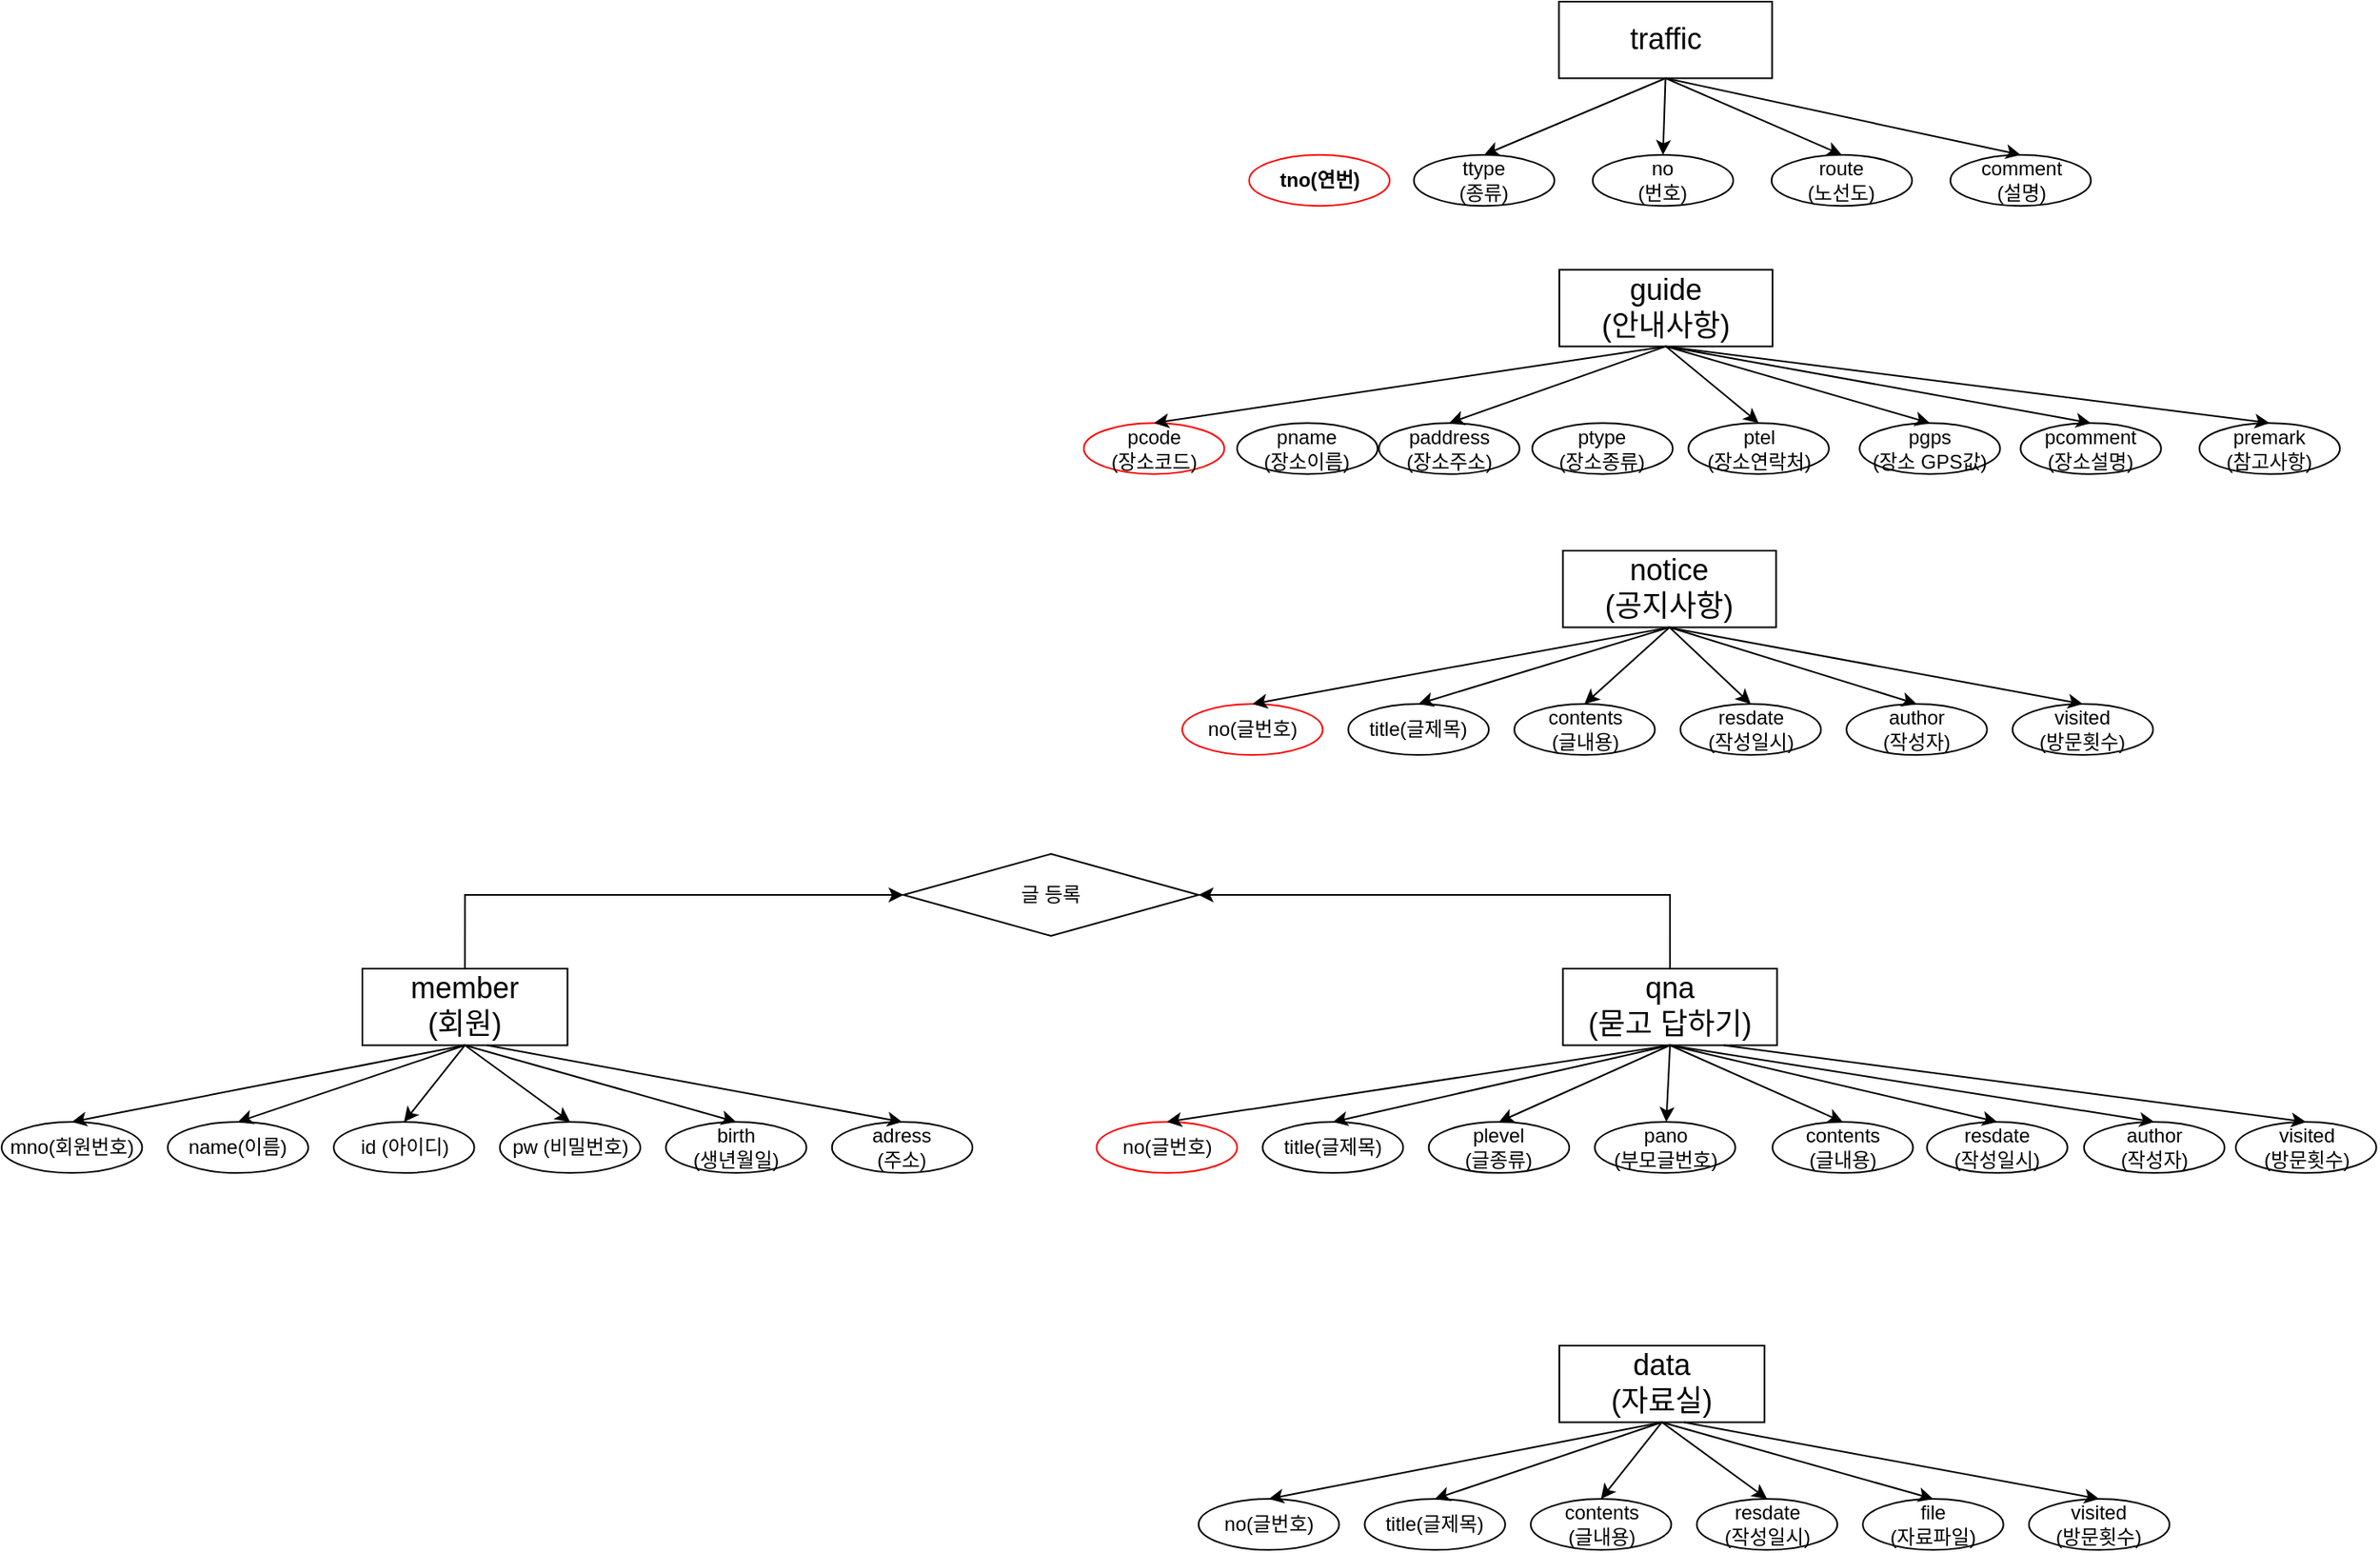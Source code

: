 <mxfile version="24.2.1" type="device">
  <diagram name="페이지-1" id="PMv8lx8V3qfni_dPulnV">
    <mxGraphModel dx="2383" dy="1440" grid="1" gridSize="10" guides="1" tooltips="1" connect="1" arrows="1" fold="1" page="1" pageScale="1" pageWidth="827" pageHeight="1169" math="0" shadow="0">
      <root>
        <mxCell id="0" />
        <mxCell id="1" parent="0" />
        <mxCell id="TnMOd77lt0L8lL9HjfpI-1" value="&lt;font style=&quot;font-size: 18px;&quot;&gt;traffic&lt;/font&gt;" style="rounded=0;whiteSpace=wrap;html=1;" parent="1" vertex="1">
          <mxGeometry x="309.76" y="80" width="130" height="46.74" as="geometry" />
        </mxCell>
        <mxCell id="TnMOd77lt0L8lL9HjfpI-2" value="ttype&lt;div&gt;(종류)&lt;/div&gt;" style="ellipse;whiteSpace=wrap;html=1;" parent="1" vertex="1">
          <mxGeometry x="221.29" y="173.488" width="85.698" height="31.163" as="geometry" />
        </mxCell>
        <mxCell id="TnMOd77lt0L8lL9HjfpI-3" value="no&lt;div&gt;(번호)&lt;/div&gt;" style="ellipse;whiteSpace=wrap;html=1;" parent="1" vertex="1">
          <mxGeometry x="330.36" y="173.488" width="85.698" height="31.163" as="geometry" />
        </mxCell>
        <mxCell id="TnMOd77lt0L8lL9HjfpI-4" value="route&lt;div&gt;(노선도)&lt;/div&gt;" style="ellipse;whiteSpace=wrap;html=1;" parent="1" vertex="1">
          <mxGeometry x="439.431" y="173.488" width="85.698" height="31.163" as="geometry" />
        </mxCell>
        <mxCell id="TnMOd77lt0L8lL9HjfpI-5" value="comment&lt;div&gt;(설명)&lt;/div&gt;" style="ellipse;whiteSpace=wrap;html=1;" parent="1" vertex="1">
          <mxGeometry x="548.501" y="173.488" width="85.698" height="31.163" as="geometry" />
        </mxCell>
        <mxCell id="TnMOd77lt0L8lL9HjfpI-6" value="" style="endArrow=classic;html=1;rounded=0;exitX=0.5;exitY=1;exitDx=0;exitDy=0;entryX=0.5;entryY=0;entryDx=0;entryDy=0;" parent="1" source="TnMOd77lt0L8lL9HjfpI-1" target="TnMOd77lt0L8lL9HjfpI-2" edge="1">
          <mxGeometry width="50" height="50" relative="1" as="geometry">
            <mxPoint x="358.018" y="313.721" as="sourcePoint" />
            <mxPoint x="396.972" y="274.767" as="targetPoint" />
          </mxGeometry>
        </mxCell>
        <mxCell id="TnMOd77lt0L8lL9HjfpI-7" value="" style="endArrow=classic;html=1;rounded=0;exitX=0.5;exitY=1;exitDx=0;exitDy=0;entryX=0.5;entryY=0;entryDx=0;entryDy=0;" parent="1" source="TnMOd77lt0L8lL9HjfpI-1" target="TnMOd77lt0L8lL9HjfpI-3" edge="1">
          <mxGeometry width="50" height="50" relative="1" as="geometry">
            <mxPoint x="384.506" y="134.535" as="sourcePoint" />
            <mxPoint x="221.68" y="181.279" as="targetPoint" />
          </mxGeometry>
        </mxCell>
        <mxCell id="TnMOd77lt0L8lL9HjfpI-8" value="" style="endArrow=classic;html=1;rounded=0;exitX=0.5;exitY=1;exitDx=0;exitDy=0;entryX=0.5;entryY=0;entryDx=0;entryDy=0;" parent="1" source="TnMOd77lt0L8lL9HjfpI-1" target="TnMOd77lt0L8lL9HjfpI-4" edge="1">
          <mxGeometry width="50" height="50" relative="1" as="geometry">
            <mxPoint x="384.506" y="134.535" as="sourcePoint" />
            <mxPoint x="330.75" y="181.279" as="targetPoint" />
          </mxGeometry>
        </mxCell>
        <mxCell id="TnMOd77lt0L8lL9HjfpI-9" value="" style="endArrow=classic;html=1;rounded=0;exitX=0.5;exitY=1;exitDx=0;exitDy=0;entryX=0.5;entryY=0;entryDx=0;entryDy=0;" parent="1" source="TnMOd77lt0L8lL9HjfpI-1" target="TnMOd77lt0L8lL9HjfpI-5" edge="1">
          <mxGeometry width="50" height="50" relative="1" as="geometry">
            <mxPoint x="384.506" y="134.535" as="sourcePoint" />
            <mxPoint x="439.821" y="181.279" as="targetPoint" />
          </mxGeometry>
        </mxCell>
        <mxCell id="TnMOd77lt0L8lL9HjfpI-10" value="&lt;span style=&quot;font-size: 18px;&quot;&gt;guide&lt;/span&gt;&lt;div&gt;&lt;span style=&quot;font-size: 18px;&quot;&gt;(안내사항)&lt;/span&gt;&lt;/div&gt;" style="rounded=0;whiteSpace=wrap;html=1;" parent="1" vertex="1">
          <mxGeometry x="310" y="243.6" width="130" height="46.74" as="geometry" />
        </mxCell>
        <mxCell id="TnMOd77lt0L8lL9HjfpI-11" value="pcode&lt;div&gt;(장소코드)&lt;/div&gt;" style="ellipse;whiteSpace=wrap;html=1;strokeColor=#FF0000;" parent="1" vertex="1">
          <mxGeometry x="20" y="337.093" width="85.698" height="31.163" as="geometry" />
        </mxCell>
        <mxCell id="TnMOd77lt0L8lL9HjfpI-12" value="paddress&lt;div&gt;(장소주소)&lt;/div&gt;" style="ellipse;whiteSpace=wrap;html=1;" parent="1" vertex="1">
          <mxGeometry x="200.0" y="337.093" width="85.698" height="31.163" as="geometry" />
        </mxCell>
        <mxCell id="TnMOd77lt0L8lL9HjfpI-13" value="ptel&lt;div&gt;(장소연락처)&lt;/div&gt;" style="ellipse;whiteSpace=wrap;html=1;" parent="1" vertex="1">
          <mxGeometry x="388.72" y="337.093" width="85.698" height="31.163" as="geometry" />
        </mxCell>
        <mxCell id="TnMOd77lt0L8lL9HjfpI-14" value="pgps&lt;div&gt;(장소 GPS값)&lt;/div&gt;" style="ellipse;whiteSpace=wrap;html=1;" parent="1" vertex="1">
          <mxGeometry x="493.116" y="337.093" width="85.698" height="31.163" as="geometry" />
        </mxCell>
        <mxCell id="TnMOd77lt0L8lL9HjfpI-15" value="" style="endArrow=classic;html=1;rounded=0;exitX=0.5;exitY=1;exitDx=0;exitDy=0;entryX=0.5;entryY=0;entryDx=0;entryDy=0;" parent="1" source="TnMOd77lt0L8lL9HjfpI-10" target="TnMOd77lt0L8lL9HjfpI-11" edge="1">
          <mxGeometry width="50" height="50" relative="1" as="geometry">
            <mxPoint x="308.258" y="477.326" as="sourcePoint" />
            <mxPoint x="347.212" y="438.372" as="targetPoint" />
          </mxGeometry>
        </mxCell>
        <mxCell id="TnMOd77lt0L8lL9HjfpI-16" value="" style="endArrow=classic;html=1;rounded=0;exitX=0.5;exitY=1;exitDx=0;exitDy=0;entryX=0.5;entryY=0;entryDx=0;entryDy=0;" parent="1" source="TnMOd77lt0L8lL9HjfpI-10" target="TnMOd77lt0L8lL9HjfpI-12" edge="1">
          <mxGeometry width="50" height="50" relative="1" as="geometry">
            <mxPoint x="334.746" y="298.14" as="sourcePoint" />
            <mxPoint x="171.92" y="344.884" as="targetPoint" />
          </mxGeometry>
        </mxCell>
        <mxCell id="TnMOd77lt0L8lL9HjfpI-17" value="" style="endArrow=classic;html=1;rounded=0;exitX=0.5;exitY=1;exitDx=0;exitDy=0;entryX=0.5;entryY=0;entryDx=0;entryDy=0;" parent="1" source="TnMOd77lt0L8lL9HjfpI-10" target="TnMOd77lt0L8lL9HjfpI-13" edge="1">
          <mxGeometry width="50" height="50" relative="1" as="geometry">
            <mxPoint x="334.746" y="298.14" as="sourcePoint" />
            <mxPoint x="280.99" y="344.884" as="targetPoint" />
          </mxGeometry>
        </mxCell>
        <mxCell id="TnMOd77lt0L8lL9HjfpI-18" value="" style="endArrow=classic;html=1;rounded=0;exitX=0.5;exitY=1;exitDx=0;exitDy=0;entryX=0.5;entryY=0;entryDx=0;entryDy=0;" parent="1" source="TnMOd77lt0L8lL9HjfpI-10" target="TnMOd77lt0L8lL9HjfpI-14" edge="1">
          <mxGeometry width="50" height="50" relative="1" as="geometry">
            <mxPoint x="334.746" y="298.14" as="sourcePoint" />
            <mxPoint x="390.061" y="344.884" as="targetPoint" />
          </mxGeometry>
        </mxCell>
        <mxCell id="TnMOd77lt0L8lL9HjfpI-19" value="pcomment&lt;div&gt;(장소설명)&lt;/div&gt;" style="ellipse;whiteSpace=wrap;html=1;" parent="1" vertex="1">
          <mxGeometry x="591.279" y="337.093" width="85.698" height="31.163" as="geometry" />
        </mxCell>
        <mxCell id="TnMOd77lt0L8lL9HjfpI-20" value="premark&lt;div&gt;(참고사항)&lt;/div&gt;" style="ellipse;whiteSpace=wrap;html=1;" parent="1" vertex="1">
          <mxGeometry x="700.35" y="337.093" width="85.698" height="31.163" as="geometry" />
        </mxCell>
        <mxCell id="TnMOd77lt0L8lL9HjfpI-21" value="" style="endArrow=classic;html=1;rounded=0;exitX=0.5;exitY=1;exitDx=0;exitDy=0;entryX=0.5;entryY=0;entryDx=0;entryDy=0;" parent="1" source="TnMOd77lt0L8lL9HjfpI-10" target="TnMOd77lt0L8lL9HjfpI-19" edge="1">
          <mxGeometry width="50" height="50" relative="1" as="geometry">
            <mxPoint x="334.746" y="298.14" as="sourcePoint" />
            <mxPoint x="377.595" y="344.884" as="targetPoint" />
          </mxGeometry>
        </mxCell>
        <mxCell id="TnMOd77lt0L8lL9HjfpI-22" value="" style="endArrow=classic;html=1;rounded=0;entryX=0.5;entryY=0;entryDx=0;entryDy=0;exitX=0.5;exitY=1;exitDx=0;exitDy=0;" parent="1" source="TnMOd77lt0L8lL9HjfpI-10" target="TnMOd77lt0L8lL9HjfpI-20" edge="1">
          <mxGeometry width="50" height="50" relative="1" as="geometry">
            <mxPoint x="331.63" y="290.349" as="sourcePoint" />
            <mxPoint x="475.759" y="344.884" as="targetPoint" />
          </mxGeometry>
        </mxCell>
        <mxCell id="TnMOd77lt0L8lL9HjfpI-24" value="&lt;span style=&quot;font-size: 18px;&quot;&gt;notice&lt;/span&gt;&lt;div&gt;&lt;span style=&quot;font-size: 18px;&quot;&gt;(공지사항)&lt;/span&gt;&lt;/div&gt;" style="rounded=0;whiteSpace=wrap;html=1;" parent="1" vertex="1">
          <mxGeometry x="312.21" y="415" width="130" height="46.74" as="geometry" />
        </mxCell>
        <mxCell id="TnMOd77lt0L8lL9HjfpI-25" value="&lt;div&gt;no(글번호)&lt;/div&gt;" style="ellipse;whiteSpace=wrap;html=1;strokeColor=#FF0000;" parent="1" vertex="1">
          <mxGeometry x="80.001" y="508.488" width="85.698" height="31.163" as="geometry" />
        </mxCell>
        <mxCell id="TnMOd77lt0L8lL9HjfpI-26" value="title(글제목)" style="ellipse;whiteSpace=wrap;html=1;" parent="1" vertex="1">
          <mxGeometry x="181.28" y="508.488" width="85.698" height="31.163" as="geometry" />
        </mxCell>
        <mxCell id="TnMOd77lt0L8lL9HjfpI-27" value="contents&lt;div&gt;(글내용)&lt;/div&gt;" style="ellipse;whiteSpace=wrap;html=1;" parent="1" vertex="1">
          <mxGeometry x="282.56" y="508.488" width="85.698" height="31.163" as="geometry" />
        </mxCell>
        <mxCell id="TnMOd77lt0L8lL9HjfpI-28" value="resdate&lt;div&gt;(작성일시)&lt;/div&gt;" style="ellipse;whiteSpace=wrap;html=1;" parent="1" vertex="1">
          <mxGeometry x="383.84" y="508.488" width="85.698" height="31.163" as="geometry" />
        </mxCell>
        <mxCell id="TnMOd77lt0L8lL9HjfpI-29" value="" style="endArrow=classic;html=1;rounded=0;exitX=0.5;exitY=1;exitDx=0;exitDy=0;entryX=0.5;entryY=0;entryDx=0;entryDy=0;" parent="1" source="TnMOd77lt0L8lL9HjfpI-24" target="TnMOd77lt0L8lL9HjfpI-25" edge="1">
          <mxGeometry width="50" height="50" relative="1" as="geometry">
            <mxPoint x="359.689" y="648.721" as="sourcePoint" />
            <mxPoint x="398.642" y="609.767" as="targetPoint" />
          </mxGeometry>
        </mxCell>
        <mxCell id="TnMOd77lt0L8lL9HjfpI-30" value="" style="endArrow=classic;html=1;rounded=0;exitX=0.5;exitY=1;exitDx=0;exitDy=0;entryX=0.5;entryY=0;entryDx=0;entryDy=0;" parent="1" source="TnMOd77lt0L8lL9HjfpI-24" target="TnMOd77lt0L8lL9HjfpI-26" edge="1">
          <mxGeometry width="50" height="50" relative="1" as="geometry">
            <mxPoint x="386.177" y="469.535" as="sourcePoint" />
            <mxPoint x="223.351" y="516.279" as="targetPoint" />
          </mxGeometry>
        </mxCell>
        <mxCell id="TnMOd77lt0L8lL9HjfpI-31" value="" style="endArrow=classic;html=1;rounded=0;exitX=0.5;exitY=1;exitDx=0;exitDy=0;entryX=0.5;entryY=0;entryDx=0;entryDy=0;" parent="1" source="TnMOd77lt0L8lL9HjfpI-24" target="TnMOd77lt0L8lL9HjfpI-27" edge="1">
          <mxGeometry width="50" height="50" relative="1" as="geometry">
            <mxPoint x="386.177" y="469.535" as="sourcePoint" />
            <mxPoint x="332.421" y="516.279" as="targetPoint" />
          </mxGeometry>
        </mxCell>
        <mxCell id="TnMOd77lt0L8lL9HjfpI-32" value="" style="endArrow=classic;html=1;rounded=0;exitX=0.5;exitY=1;exitDx=0;exitDy=0;entryX=0.5;entryY=0;entryDx=0;entryDy=0;" parent="1" source="TnMOd77lt0L8lL9HjfpI-24" target="TnMOd77lt0L8lL9HjfpI-28" edge="1">
          <mxGeometry width="50" height="50" relative="1" as="geometry">
            <mxPoint x="386.177" y="469.535" as="sourcePoint" />
            <mxPoint x="441.492" y="516.279" as="targetPoint" />
          </mxGeometry>
        </mxCell>
        <mxCell id="TnMOd77lt0L8lL9HjfpI-33" value="author&lt;div&gt;(작성자)&lt;/div&gt;" style="ellipse;whiteSpace=wrap;html=1;" parent="1" vertex="1">
          <mxGeometry x="485.12" y="508.488" width="85.698" height="31.163" as="geometry" />
        </mxCell>
        <mxCell id="TnMOd77lt0L8lL9HjfpI-34" value="visited&lt;div&gt;(방문횟수)&lt;/div&gt;" style="ellipse;whiteSpace=wrap;html=1;" parent="1" vertex="1">
          <mxGeometry x="586.399" y="508.488" width="85.698" height="31.163" as="geometry" />
        </mxCell>
        <mxCell id="TnMOd77lt0L8lL9HjfpI-35" value="" style="endArrow=classic;html=1;rounded=0;exitX=0.5;exitY=1;exitDx=0;exitDy=0;entryX=0.5;entryY=0;entryDx=0;entryDy=0;" parent="1" source="TnMOd77lt0L8lL9HjfpI-24" target="TnMOd77lt0L8lL9HjfpI-33" edge="1">
          <mxGeometry width="50" height="50" relative="1" as="geometry">
            <mxPoint x="386.177" y="469.535" as="sourcePoint" />
            <mxPoint x="434.48" y="516.279" as="targetPoint" />
          </mxGeometry>
        </mxCell>
        <mxCell id="TnMOd77lt0L8lL9HjfpI-36" value="" style="endArrow=classic;html=1;rounded=0;entryX=0.5;entryY=0;entryDx=0;entryDy=0;" parent="1" target="TnMOd77lt0L8lL9HjfpI-34" edge="1">
          <mxGeometry width="50" height="50" relative="1" as="geometry">
            <mxPoint x="376.049" y="461.744" as="sourcePoint" />
            <mxPoint x="535.76" y="516.279" as="targetPoint" />
          </mxGeometry>
        </mxCell>
        <mxCell id="ok1hcpmhz-qBzOmQx3Pu-6" style="edgeStyle=orthogonalEdgeStyle;rounded=0;orthogonalLoop=1;jettySize=auto;html=1;exitX=0.5;exitY=0;exitDx=0;exitDy=0;entryX=1;entryY=0.5;entryDx=0;entryDy=0;" edge="1" parent="1" source="TnMOd77lt0L8lL9HjfpI-37" target="ok1hcpmhz-qBzOmQx3Pu-4">
          <mxGeometry relative="1" as="geometry" />
        </mxCell>
        <mxCell id="TnMOd77lt0L8lL9HjfpI-37" value="&lt;span style=&quot;font-size: 18px;&quot;&gt;qna&lt;/span&gt;&lt;br&gt;&lt;div&gt;&lt;span style=&quot;font-size: 18px;&quot;&gt;(묻고 답하기)&lt;/span&gt;&lt;/div&gt;" style="rounded=0;whiteSpace=wrap;html=1;" parent="1" vertex="1">
          <mxGeometry x="312.21" y="670" width="130.57" height="46.74" as="geometry" />
        </mxCell>
        <mxCell id="TnMOd77lt0L8lL9HjfpI-38" value="&lt;div&gt;no(글번호)&lt;/div&gt;" style="ellipse;whiteSpace=wrap;html=1;strokeColor=#FF0000;" parent="1" vertex="1">
          <mxGeometry x="27.791" y="763.493" width="85.698" height="31.163" as="geometry" />
        </mxCell>
        <mxCell id="TnMOd77lt0L8lL9HjfpI-39" value="title(글제목)" style="ellipse;whiteSpace=wrap;html=1;" parent="1" vertex="1">
          <mxGeometry x="129.07" y="763.493" width="85.698" height="31.163" as="geometry" />
        </mxCell>
        <mxCell id="TnMOd77lt0L8lL9HjfpI-40" value="plevel&lt;div&gt;(글종류)&lt;/div&gt;" style="ellipse;whiteSpace=wrap;html=1;" parent="1" vertex="1">
          <mxGeometry x="230.35" y="763.493" width="85.698" height="31.163" as="geometry" />
        </mxCell>
        <mxCell id="TnMOd77lt0L8lL9HjfpI-41" value="resdate&lt;div&gt;(작성일시)&lt;/div&gt;" style="ellipse;whiteSpace=wrap;html=1;" parent="1" vertex="1">
          <mxGeometry x="534.192" y="763.493" width="85.698" height="31.163" as="geometry" />
        </mxCell>
        <mxCell id="TnMOd77lt0L8lL9HjfpI-42" value="" style="endArrow=classic;html=1;rounded=0;exitX=0.5;exitY=1;exitDx=0;exitDy=0;entryX=0.5;entryY=0;entryDx=0;entryDy=0;" parent="1" source="TnMOd77lt0L8lL9HjfpI-37" target="TnMOd77lt0L8lL9HjfpI-38" edge="1">
          <mxGeometry width="50" height="50" relative="1" as="geometry">
            <mxPoint x="307.479" y="903.726" as="sourcePoint" />
            <mxPoint x="346.432" y="864.772" as="targetPoint" />
          </mxGeometry>
        </mxCell>
        <mxCell id="TnMOd77lt0L8lL9HjfpI-43" value="" style="endArrow=classic;html=1;rounded=0;exitX=0.5;exitY=1;exitDx=0;exitDy=0;entryX=0.5;entryY=0;entryDx=0;entryDy=0;" parent="1" source="TnMOd77lt0L8lL9HjfpI-37" target="TnMOd77lt0L8lL9HjfpI-39" edge="1">
          <mxGeometry width="50" height="50" relative="1" as="geometry">
            <mxPoint x="333.967" y="724.54" as="sourcePoint" />
            <mxPoint x="171.141" y="771.284" as="targetPoint" />
          </mxGeometry>
        </mxCell>
        <mxCell id="TnMOd77lt0L8lL9HjfpI-44" value="" style="endArrow=classic;html=1;rounded=0;exitX=0.5;exitY=1;exitDx=0;exitDy=0;entryX=0.5;entryY=0;entryDx=0;entryDy=0;" parent="1" source="TnMOd77lt0L8lL9HjfpI-37" target="TnMOd77lt0L8lL9HjfpI-40" edge="1">
          <mxGeometry width="50" height="50" relative="1" as="geometry">
            <mxPoint x="333.967" y="724.54" as="sourcePoint" />
            <mxPoint x="280.211" y="771.284" as="targetPoint" />
          </mxGeometry>
        </mxCell>
        <mxCell id="TnMOd77lt0L8lL9HjfpI-45" value="" style="endArrow=classic;html=1;rounded=0;exitX=0.5;exitY=1;exitDx=0;exitDy=0;entryX=0.5;entryY=0;entryDx=0;entryDy=0;" parent="1" source="TnMOd77lt0L8lL9HjfpI-37" target="TnMOd77lt0L8lL9HjfpI-41" edge="1">
          <mxGeometry width="50" height="50" relative="1" as="geometry">
            <mxPoint x="333.967" y="724.54" as="sourcePoint" />
            <mxPoint x="389.282" y="771.284" as="targetPoint" />
          </mxGeometry>
        </mxCell>
        <mxCell id="TnMOd77lt0L8lL9HjfpI-46" value="author&lt;div&gt;(작성자)&lt;/div&gt;" style="ellipse;whiteSpace=wrap;html=1;" parent="1" vertex="1">
          <mxGeometry x="630.002" y="763.493" width="85.698" height="31.163" as="geometry" />
        </mxCell>
        <mxCell id="TnMOd77lt0L8lL9HjfpI-47" value="visited&lt;div&gt;(방문횟수)&lt;/div&gt;" style="ellipse;whiteSpace=wrap;html=1;" parent="1" vertex="1">
          <mxGeometry x="722.562" y="763.493" width="85.698" height="31.163" as="geometry" />
        </mxCell>
        <mxCell id="TnMOd77lt0L8lL9HjfpI-48" value="" style="endArrow=classic;html=1;rounded=0;exitX=0.5;exitY=1;exitDx=0;exitDy=0;entryX=0.5;entryY=0;entryDx=0;entryDy=0;" parent="1" source="TnMOd77lt0L8lL9HjfpI-37" target="TnMOd77lt0L8lL9HjfpI-46" edge="1">
          <mxGeometry width="50" height="50" relative="1" as="geometry">
            <mxPoint x="333.967" y="724.54" as="sourcePoint" />
            <mxPoint x="382.27" y="771.284" as="targetPoint" />
          </mxGeometry>
        </mxCell>
        <mxCell id="TnMOd77lt0L8lL9HjfpI-49" value="" style="endArrow=classic;html=1;rounded=0;entryX=0.5;entryY=0;entryDx=0;entryDy=0;exitX=0.75;exitY=1;exitDx=0;exitDy=0;" parent="1" target="TnMOd77lt0L8lL9HjfpI-47" edge="1" source="TnMOd77lt0L8lL9HjfpI-37">
          <mxGeometry width="50" height="50" relative="1" as="geometry">
            <mxPoint x="462.815" y="736.078" as="sourcePoint" />
            <mxPoint x="483.55" y="771.284" as="targetPoint" />
          </mxGeometry>
        </mxCell>
        <mxCell id="TnMOd77lt0L8lL9HjfpI-50" value="pano&lt;div&gt;(부모글번호)&lt;/div&gt;" style="ellipse;whiteSpace=wrap;html=1;" parent="1" vertex="1">
          <mxGeometry x="331.632" y="763.487" width="85.698" height="31.163" as="geometry" />
        </mxCell>
        <mxCell id="TnMOd77lt0L8lL9HjfpI-52" value="" style="endArrow=classic;html=1;rounded=0;entryX=0.5;entryY=0;entryDx=0;entryDy=0;exitX=0.5;exitY=1;exitDx=0;exitDy=0;" parent="1" target="TnMOd77lt0L8lL9HjfpI-54" edge="1" source="TnMOd77lt0L8lL9HjfpI-37">
          <mxGeometry width="50" height="50" relative="1" as="geometry">
            <mxPoint x="323.839" y="716.749" as="sourcePoint" />
            <mxPoint x="421.224" y="716.749" as="targetPoint" />
          </mxGeometry>
        </mxCell>
        <mxCell id="TnMOd77lt0L8lL9HjfpI-54" value="contents&lt;div&gt;(글내용)&lt;/div&gt;" style="ellipse;whiteSpace=wrap;html=1;" parent="1" vertex="1">
          <mxGeometry x="440.005" y="763.489" width="85.698" height="31.163" as="geometry" />
        </mxCell>
        <mxCell id="TnMOd77lt0L8lL9HjfpI-55" value="" style="endArrow=classic;html=1;rounded=0;exitX=0.5;exitY=1;exitDx=0;exitDy=0;" parent="1" source="TnMOd77lt0L8lL9HjfpI-37" target="TnMOd77lt0L8lL9HjfpI-50" edge="1">
          <mxGeometry width="50" height="50" relative="1" as="geometry">
            <mxPoint x="330" y="721.4" as="sourcePoint" />
            <mxPoint x="493" y="773.4" as="targetPoint" />
          </mxGeometry>
        </mxCell>
        <mxCell id="TnMOd77lt0L8lL9HjfpI-56" value="&lt;span style=&quot;font-size: 18px;&quot;&gt;data&lt;/span&gt;&lt;div&gt;&lt;span style=&quot;font-size: 18px;&quot;&gt;(자료실)&lt;/span&gt;&lt;/div&gt;" style="rounded=0;whiteSpace=wrap;html=1;" parent="1" vertex="1">
          <mxGeometry x="310" y="900" width="125.13" height="46.74" as="geometry" />
        </mxCell>
        <mxCell id="TnMOd77lt0L8lL9HjfpI-57" value="&lt;div&gt;no(글번호)&lt;/div&gt;" style="ellipse;whiteSpace=wrap;html=1;" parent="1" vertex="1">
          <mxGeometry x="90.001" y="993.488" width="85.698" height="31.163" as="geometry" />
        </mxCell>
        <mxCell id="TnMOd77lt0L8lL9HjfpI-58" value="title(글제목)" style="ellipse;whiteSpace=wrap;html=1;" parent="1" vertex="1">
          <mxGeometry x="191.28" y="993.488" width="85.698" height="31.163" as="geometry" />
        </mxCell>
        <mxCell id="TnMOd77lt0L8lL9HjfpI-59" value="contents&lt;div&gt;(글내용)&lt;/div&gt;" style="ellipse;whiteSpace=wrap;html=1;" parent="1" vertex="1">
          <mxGeometry x="292.56" y="993.488" width="85.698" height="31.163" as="geometry" />
        </mxCell>
        <mxCell id="TnMOd77lt0L8lL9HjfpI-60" value="resdate&lt;div&gt;(작성일시)&lt;/div&gt;" style="ellipse;whiteSpace=wrap;html=1;" parent="1" vertex="1">
          <mxGeometry x="393.84" y="993.488" width="85.698" height="31.163" as="geometry" />
        </mxCell>
        <mxCell id="TnMOd77lt0L8lL9HjfpI-61" value="" style="endArrow=classic;html=1;rounded=0;exitX=0.5;exitY=1;exitDx=0;exitDy=0;entryX=0.5;entryY=0;entryDx=0;entryDy=0;" parent="1" source="TnMOd77lt0L8lL9HjfpI-56" target="TnMOd77lt0L8lL9HjfpI-57" edge="1">
          <mxGeometry width="50" height="50" relative="1" as="geometry">
            <mxPoint x="369.689" y="1133.721" as="sourcePoint" />
            <mxPoint x="408.642" y="1094.767" as="targetPoint" />
          </mxGeometry>
        </mxCell>
        <mxCell id="TnMOd77lt0L8lL9HjfpI-62" value="" style="endArrow=classic;html=1;rounded=0;exitX=0.5;exitY=1;exitDx=0;exitDy=0;entryX=0.5;entryY=0;entryDx=0;entryDy=0;" parent="1" source="TnMOd77lt0L8lL9HjfpI-56" target="TnMOd77lt0L8lL9HjfpI-58" edge="1">
          <mxGeometry width="50" height="50" relative="1" as="geometry">
            <mxPoint x="396.177" y="954.535" as="sourcePoint" />
            <mxPoint x="233.351" y="1001.279" as="targetPoint" />
          </mxGeometry>
        </mxCell>
        <mxCell id="TnMOd77lt0L8lL9HjfpI-63" value="" style="endArrow=classic;html=1;rounded=0;exitX=0.5;exitY=1;exitDx=0;exitDy=0;entryX=0.5;entryY=0;entryDx=0;entryDy=0;" parent="1" source="TnMOd77lt0L8lL9HjfpI-56" target="TnMOd77lt0L8lL9HjfpI-59" edge="1">
          <mxGeometry width="50" height="50" relative="1" as="geometry">
            <mxPoint x="396.177" y="954.535" as="sourcePoint" />
            <mxPoint x="342.421" y="1001.279" as="targetPoint" />
          </mxGeometry>
        </mxCell>
        <mxCell id="TnMOd77lt0L8lL9HjfpI-64" value="" style="endArrow=classic;html=1;rounded=0;exitX=0.5;exitY=1;exitDx=0;exitDy=0;entryX=0.5;entryY=0;entryDx=0;entryDy=0;" parent="1" source="TnMOd77lt0L8lL9HjfpI-56" target="TnMOd77lt0L8lL9HjfpI-60" edge="1">
          <mxGeometry width="50" height="50" relative="1" as="geometry">
            <mxPoint x="396.177" y="954.535" as="sourcePoint" />
            <mxPoint x="451.492" y="1001.279" as="targetPoint" />
          </mxGeometry>
        </mxCell>
        <mxCell id="TnMOd77lt0L8lL9HjfpI-65" value="&lt;div&gt;file&lt;/div&gt;(자료파일)" style="ellipse;whiteSpace=wrap;html=1;" parent="1" vertex="1">
          <mxGeometry x="495.12" y="993.488" width="85.698" height="31.163" as="geometry" />
        </mxCell>
        <mxCell id="TnMOd77lt0L8lL9HjfpI-66" value="visited&lt;div&gt;(방문횟수)&lt;/div&gt;" style="ellipse;whiteSpace=wrap;html=1;" parent="1" vertex="1">
          <mxGeometry x="596.399" y="993.488" width="85.698" height="31.163" as="geometry" />
        </mxCell>
        <mxCell id="TnMOd77lt0L8lL9HjfpI-67" value="" style="endArrow=classic;html=1;rounded=0;exitX=0.5;exitY=1;exitDx=0;exitDy=0;entryX=0.5;entryY=0;entryDx=0;entryDy=0;" parent="1" source="TnMOd77lt0L8lL9HjfpI-56" target="TnMOd77lt0L8lL9HjfpI-65" edge="1">
          <mxGeometry width="50" height="50" relative="1" as="geometry">
            <mxPoint x="396.177" y="954.535" as="sourcePoint" />
            <mxPoint x="444.48" y="1001.279" as="targetPoint" />
          </mxGeometry>
        </mxCell>
        <mxCell id="TnMOd77lt0L8lL9HjfpI-68" value="" style="endArrow=classic;html=1;rounded=0;entryX=0.5;entryY=0;entryDx=0;entryDy=0;" parent="1" target="TnMOd77lt0L8lL9HjfpI-66" edge="1">
          <mxGeometry width="50" height="50" relative="1" as="geometry">
            <mxPoint x="386.049" y="946.744" as="sourcePoint" />
            <mxPoint x="545.76" y="1001.279" as="targetPoint" />
          </mxGeometry>
        </mxCell>
        <mxCell id="ok1hcpmhz-qBzOmQx3Pu-5" style="edgeStyle=orthogonalEdgeStyle;rounded=0;orthogonalLoop=1;jettySize=auto;html=1;exitX=0.5;exitY=0;exitDx=0;exitDy=0;entryX=0;entryY=0.5;entryDx=0;entryDy=0;" edge="1" parent="1" source="TnMOd77lt0L8lL9HjfpI-71" target="ok1hcpmhz-qBzOmQx3Pu-4">
          <mxGeometry relative="1" as="geometry" />
        </mxCell>
        <mxCell id="TnMOd77lt0L8lL9HjfpI-71" value="&lt;span style=&quot;font-size: 18px;&quot;&gt;member&lt;/span&gt;&lt;div&gt;&lt;span style=&quot;font-size: 18px;&quot;&gt;(회원)&lt;/span&gt;&lt;/div&gt;" style="rounded=0;whiteSpace=wrap;html=1;" parent="1" vertex="1">
          <mxGeometry x="-420" y="670" width="125.13" height="46.74" as="geometry" />
        </mxCell>
        <mxCell id="TnMOd77lt0L8lL9HjfpI-72" value="&lt;div&gt;mno(회원번호)&lt;/div&gt;" style="ellipse;whiteSpace=wrap;html=1;" parent="1" vertex="1">
          <mxGeometry x="-639.999" y="763.488" width="85.698" height="31.163" as="geometry" />
        </mxCell>
        <mxCell id="TnMOd77lt0L8lL9HjfpI-73" value="name(이름)" style="ellipse;whiteSpace=wrap;html=1;" parent="1" vertex="1">
          <mxGeometry x="-538.72" y="763.488" width="85.698" height="31.163" as="geometry" />
        </mxCell>
        <mxCell id="TnMOd77lt0L8lL9HjfpI-74" value="id (아이디)" style="ellipse;whiteSpace=wrap;html=1;" parent="1" vertex="1">
          <mxGeometry x="-437.44" y="763.488" width="85.698" height="31.163" as="geometry" />
        </mxCell>
        <mxCell id="TnMOd77lt0L8lL9HjfpI-75" value="pw (비밀번호)" style="ellipse;whiteSpace=wrap;html=1;" parent="1" vertex="1">
          <mxGeometry x="-336.16" y="763.488" width="85.698" height="31.163" as="geometry" />
        </mxCell>
        <mxCell id="TnMOd77lt0L8lL9HjfpI-76" value="" style="endArrow=classic;html=1;rounded=0;exitX=0.5;exitY=1;exitDx=0;exitDy=0;entryX=0.5;entryY=0;entryDx=0;entryDy=0;" parent="1" source="TnMOd77lt0L8lL9HjfpI-71" target="TnMOd77lt0L8lL9HjfpI-72" edge="1">
          <mxGeometry width="50" height="50" relative="1" as="geometry">
            <mxPoint x="-360.311" y="903.721" as="sourcePoint" />
            <mxPoint x="-321.358" y="864.767" as="targetPoint" />
          </mxGeometry>
        </mxCell>
        <mxCell id="TnMOd77lt0L8lL9HjfpI-77" value="" style="endArrow=classic;html=1;rounded=0;exitX=0.5;exitY=1;exitDx=0;exitDy=0;entryX=0.5;entryY=0;entryDx=0;entryDy=0;" parent="1" source="TnMOd77lt0L8lL9HjfpI-71" target="TnMOd77lt0L8lL9HjfpI-73" edge="1">
          <mxGeometry width="50" height="50" relative="1" as="geometry">
            <mxPoint x="-333.823" y="724.535" as="sourcePoint" />
            <mxPoint x="-496.649" y="771.279" as="targetPoint" />
          </mxGeometry>
        </mxCell>
        <mxCell id="TnMOd77lt0L8lL9HjfpI-78" value="" style="endArrow=classic;html=1;rounded=0;exitX=0.5;exitY=1;exitDx=0;exitDy=0;entryX=0.5;entryY=0;entryDx=0;entryDy=0;" parent="1" source="TnMOd77lt0L8lL9HjfpI-71" target="TnMOd77lt0L8lL9HjfpI-74" edge="1">
          <mxGeometry width="50" height="50" relative="1" as="geometry">
            <mxPoint x="-333.823" y="724.535" as="sourcePoint" />
            <mxPoint x="-387.579" y="771.279" as="targetPoint" />
          </mxGeometry>
        </mxCell>
        <mxCell id="TnMOd77lt0L8lL9HjfpI-79" value="" style="endArrow=classic;html=1;rounded=0;exitX=0.5;exitY=1;exitDx=0;exitDy=0;entryX=0.5;entryY=0;entryDx=0;entryDy=0;" parent="1" source="TnMOd77lt0L8lL9HjfpI-71" target="TnMOd77lt0L8lL9HjfpI-75" edge="1">
          <mxGeometry width="50" height="50" relative="1" as="geometry">
            <mxPoint x="-333.823" y="724.535" as="sourcePoint" />
            <mxPoint x="-278.508" y="771.279" as="targetPoint" />
          </mxGeometry>
        </mxCell>
        <mxCell id="TnMOd77lt0L8lL9HjfpI-80" value="birth&lt;div&gt;(생년월일)&lt;/div&gt;" style="ellipse;whiteSpace=wrap;html=1;" parent="1" vertex="1">
          <mxGeometry x="-234.88" y="763.488" width="85.698" height="31.163" as="geometry" />
        </mxCell>
        <mxCell id="TnMOd77lt0L8lL9HjfpI-81" value="adress&lt;div&gt;(주소)&lt;/div&gt;" style="ellipse;whiteSpace=wrap;html=1;" parent="1" vertex="1">
          <mxGeometry x="-133.601" y="763.488" width="85.698" height="31.163" as="geometry" />
        </mxCell>
        <mxCell id="TnMOd77lt0L8lL9HjfpI-82" value="" style="endArrow=classic;html=1;rounded=0;exitX=0.5;exitY=1;exitDx=0;exitDy=0;entryX=0.5;entryY=0;entryDx=0;entryDy=0;" parent="1" source="TnMOd77lt0L8lL9HjfpI-71" target="TnMOd77lt0L8lL9HjfpI-80" edge="1">
          <mxGeometry width="50" height="50" relative="1" as="geometry">
            <mxPoint x="-333.823" y="724.535" as="sourcePoint" />
            <mxPoint x="-285.52" y="771.279" as="targetPoint" />
          </mxGeometry>
        </mxCell>
        <mxCell id="TnMOd77lt0L8lL9HjfpI-83" value="" style="endArrow=classic;html=1;rounded=0;entryX=0.5;entryY=0;entryDx=0;entryDy=0;" parent="1" target="TnMOd77lt0L8lL9HjfpI-81" edge="1">
          <mxGeometry width="50" height="50" relative="1" as="geometry">
            <mxPoint x="-343.951" y="716.744" as="sourcePoint" />
            <mxPoint x="-184.24" y="771.279" as="targetPoint" />
          </mxGeometry>
        </mxCell>
        <mxCell id="ok1hcpmhz-qBzOmQx3Pu-1" value="&lt;b&gt;tno(연번)&lt;/b&gt;" style="ellipse;whiteSpace=wrap;html=1;strokeColor=#FF0000;" vertex="1" parent="1">
          <mxGeometry x="120.79" y="173.488" width="85.698" height="31.163" as="geometry" />
        </mxCell>
        <mxCell id="ok1hcpmhz-qBzOmQx3Pu-2" value="ptype&lt;div&gt;(장소종류)&lt;/div&gt;" style="ellipse;whiteSpace=wrap;html=1;" vertex="1" parent="1">
          <mxGeometry x="293.49" y="337.093" width="85.698" height="31.163" as="geometry" />
        </mxCell>
        <mxCell id="ok1hcpmhz-qBzOmQx3Pu-3" value="pname&lt;div&gt;(장소이름)&lt;/div&gt;" style="ellipse;whiteSpace=wrap;html=1;" vertex="1" parent="1">
          <mxGeometry x="113.49" y="337.093" width="85.698" height="31.163" as="geometry" />
        </mxCell>
        <mxCell id="ok1hcpmhz-qBzOmQx3Pu-4" value="글 등록" style="rhombus;whiteSpace=wrap;html=1;" vertex="1" parent="1">
          <mxGeometry x="-90" y="600" width="180" height="50" as="geometry" />
        </mxCell>
      </root>
    </mxGraphModel>
  </diagram>
</mxfile>
